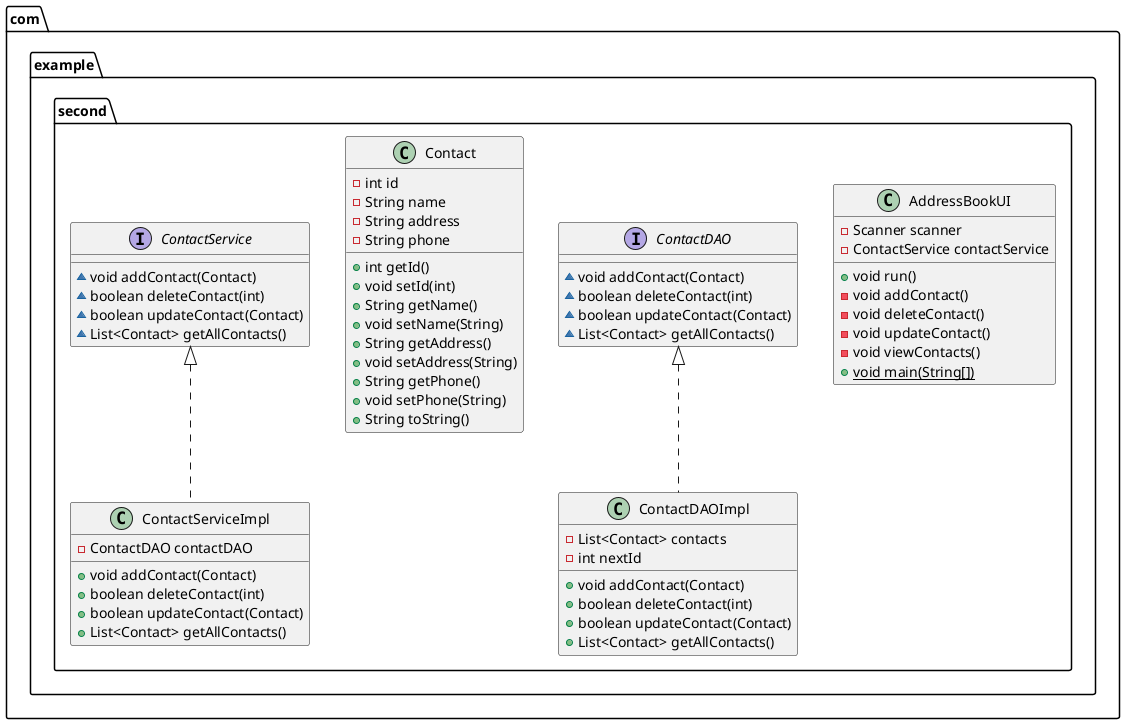 @startuml
class com.example.second.ContactServiceImpl {
- ContactDAO contactDAO
+ void addContact(Contact)
+ boolean deleteContact(int)
+ boolean updateContact(Contact)
+ List<Contact> getAllContacts()
}
class com.example.second.AddressBookUI {
- Scanner scanner
- ContactService contactService
+ void run()
- void addContact()
- void deleteContact()
- void updateContact()
- void viewContacts()
+ {static} void main(String[])
}
interface com.example.second.ContactDAO {
~ void addContact(Contact)
~ boolean deleteContact(int)
~ boolean updateContact(Contact)
~ List<Contact> getAllContacts()
}
class com.example.second.Contact {
- int id
- String name
- String address
- String phone
+ int getId()
+ void setId(int)
+ String getName()
+ void setName(String)
+ String getAddress()
+ void setAddress(String)
+ String getPhone()
+ void setPhone(String)
+ String toString()
}
interface com.example.second.ContactService {
~ void addContact(Contact)
~ boolean deleteContact(int)
~ boolean updateContact(Contact)
~ List<Contact> getAllContacts()
}
class com.example.second.ContactDAOImpl {
- List<Contact> contacts
- int nextId
+ void addContact(Contact)
+ boolean deleteContact(int)
+ boolean updateContact(Contact)
+ List<Contact> getAllContacts()
}


com.example.second.ContactService <|.. com.example.second.ContactServiceImpl
com.example.second.ContactDAO <|.. com.example.second.ContactDAOImpl
@enduml